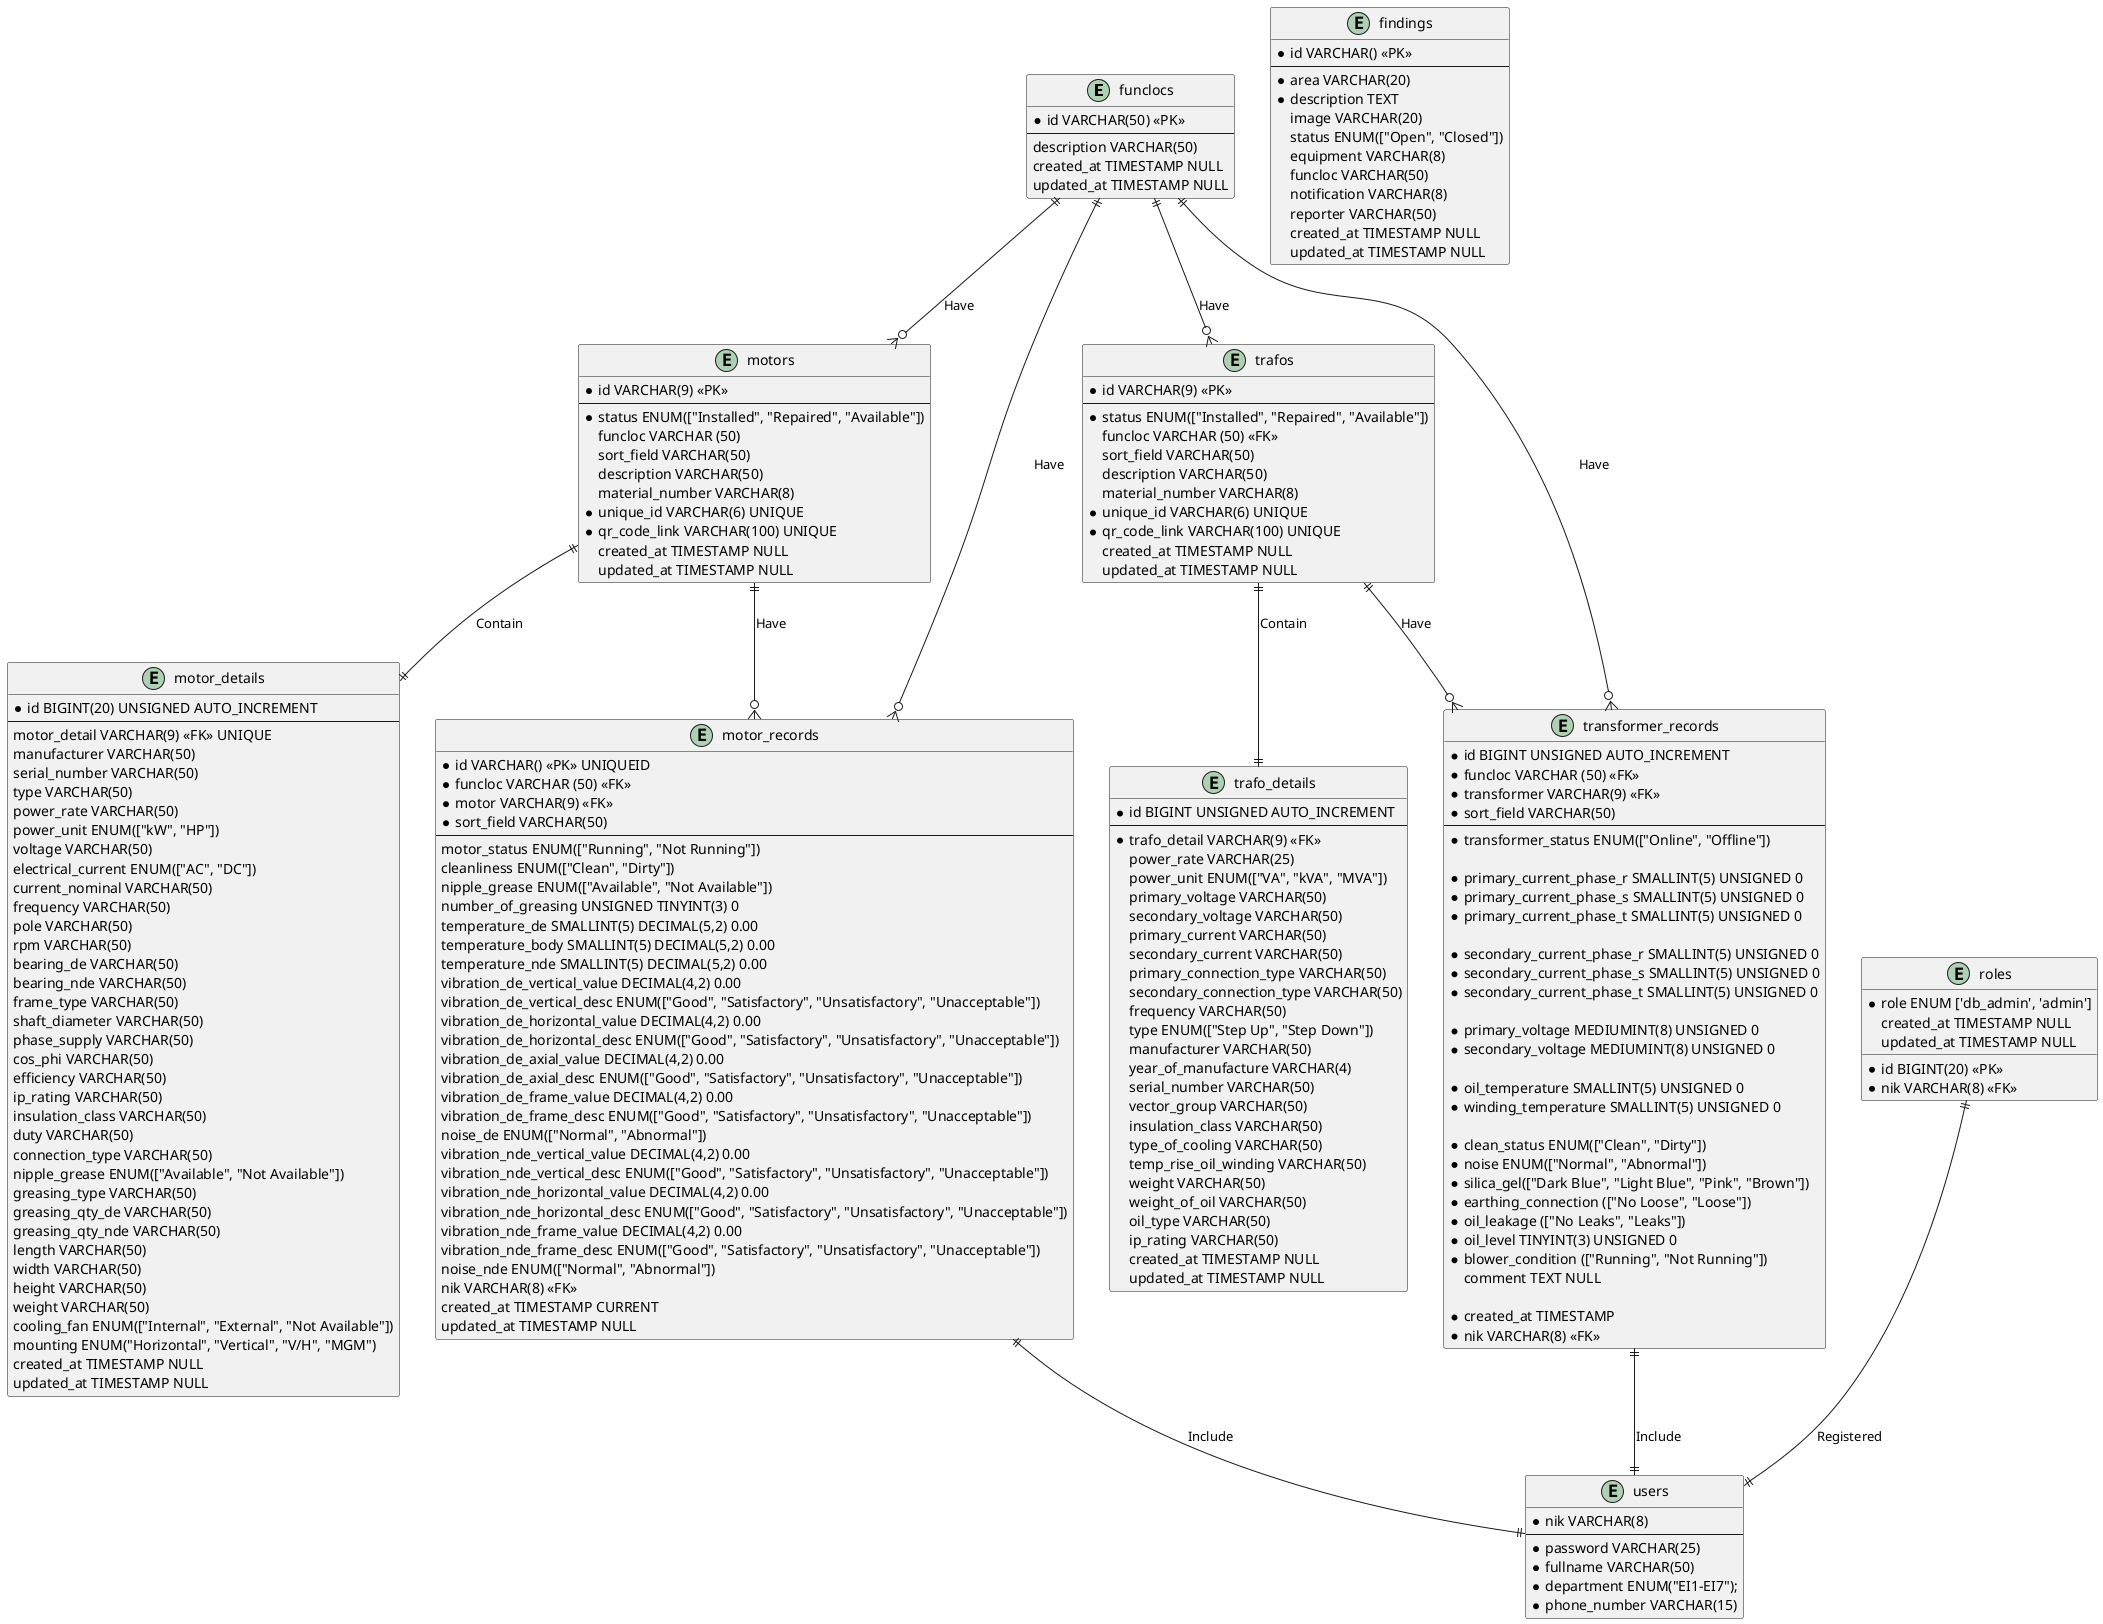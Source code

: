 @startuml fajar_e_maintenance

entity funclocs
{
    * id VARCHAR(50) <<PK>>
    --
      description VARCHAR(50)
      created_at TIMESTAMP NULL
      updated_at TIMESTAMP NULL
}

entity motors
{
    * id VARCHAR(9) <<PK>>
    --
    * status ENUM(["Installed", "Repaired", "Available"])
      funcloc VARCHAR (50)
      sort_field VARCHAR(50)
      description VARCHAR(50)
      material_number VARCHAR(8)
    * unique_id VARCHAR(6) UNIQUE
    * qr_code_link VARCHAR(100) UNIQUE
      created_at TIMESTAMP NULL
      updated_at TIMESTAMP NULL
}

entity motor_details {
  * id BIGINT(20) UNSIGNED AUTO_INCREMENT
  --
    motor_detail VARCHAR(9) <<FK>> UNIQUE
    manufacturer VARCHAR(50)
    serial_number VARCHAR(50)
    type VARCHAR(50)
    power_rate VARCHAR(50)
    power_unit ENUM(["kW", "HP"])
    voltage VARCHAR(50)
    electrical_current ENUM(["AC", "DC"])
    current_nominal VARCHAR(50)
    frequency VARCHAR(50)
    pole VARCHAR(50)
    rpm VARCHAR(50)
    bearing_de VARCHAR(50)
    bearing_nde VARCHAR(50)
    frame_type VARCHAR(50)
    shaft_diameter VARCHAR(50)
    phase_supply VARCHAR(50)
    cos_phi VARCHAR(50)
    efficiency VARCHAR(50)
    ip_rating VARCHAR(50)
    insulation_class VARCHAR(50)
    duty VARCHAR(50)
    connection_type VARCHAR(50)
    nipple_grease ENUM(["Available", "Not Available"])
    greasing_type VARCHAR(50)
    greasing_qty_de VARCHAR(50) 
    greasing_qty_nde VARCHAR(50)
    length VARCHAR(50)
    width VARCHAR(50)
    height VARCHAR(50) 
    weight VARCHAR(50)
    cooling_fan ENUM(["Internal", "External", "Not Available"])
    mounting ENUM("Horizontal", "Vertical", "V/H", "MGM") 
    created_at TIMESTAMP NULL
    updated_at TIMESTAMP NULL
}

entity motor_records {
    * id VARCHAR() <<PK>> UNIQUEID
    * funcloc VARCHAR (50) <<FK>>
    * motor VARCHAR(9) <<FK>>
    * sort_field VARCHAR(50)
    --
      motor_status ENUM(["Running", "Not Running"])
      cleanliness ENUM(["Clean", "Dirty"])
      nipple_grease ENUM(["Available", "Not Available"])
      number_of_greasing UNSIGNED TINYINT(3) 0
      temperature_de SMALLINT(5) DECIMAL(5,2) 0.00
      temperature_body SMALLINT(5) DECIMAL(5,2) 0.00
      temperature_nde SMALLINT(5) DECIMAL(5,2) 0.00    
      vibration_de_vertical_value DECIMAL(4,2) 0.00
      vibration_de_vertical_desc ENUM(["Good", "Satisfactory", "Unsatisfactory", "Unacceptable"]) 
      vibration_de_horizontal_value DECIMAL(4,2) 0.00
      vibration_de_horizontal_desc ENUM(["Good", "Satisfactory", "Unsatisfactory", "Unacceptable"]) 
      vibration_de_axial_value DECIMAL(4,2) 0.00
      vibration_de_axial_desc ENUM(["Good", "Satisfactory", "Unsatisfactory", "Unacceptable"])  
      vibration_de_frame_value DECIMAL(4,2) 0.00
      vibration_de_frame_desc ENUM(["Good", "Satisfactory", "Unsatisfactory", "Unacceptable"]) 
      noise_de ENUM(["Normal", "Abnormal"])
      vibration_nde_vertical_value DECIMAL(4,2) 0.00
      vibration_nde_vertical_desc ENUM(["Good", "Satisfactory", "Unsatisfactory", "Unacceptable"]) 
      vibration_nde_horizontal_value DECIMAL(4,2) 0.00
      vibration_nde_horizontal_desc ENUM(["Good", "Satisfactory", "Unsatisfactory", "Unacceptable"])   
      vibration_nde_frame_value DECIMAL(4,2) 0.00
      vibration_nde_frame_desc ENUM(["Good", "Satisfactory", "Unsatisfactory", "Unacceptable"])   
      noise_nde ENUM(["Normal", "Abnormal"])
      nik VARCHAR(8) <<FK>>
      created_at TIMESTAMP CURRENT
      updated_at TIMESTAMP NULL
}

entity users {
    * nik VARCHAR(8)
    --
    * password VARCHAR(25)
    * fullname VARCHAR(50)
    * department ENUM("EI1-EI7");
    * phone_number VARCHAR(15)
}

entity roles {
    * id BIGINT(20) <<PK>>
    * nik VARCHAR(8) <<FK>>
    * role ENUM ['db_admin', 'admin']
      created_at TIMESTAMP NULL
      updated_at TIMESTAMP NULL
}

entity findings {
  * id VARCHAR() <<PK>>
  --
  * area VARCHAR(20)
  * description TEXT
    image VARCHAR(20)
    status ENUM(["Open", "Closed"])
    equipment VARCHAR(8)
    funcloc VARCHAR(50)
    notification VARCHAR(8)
    reporter VARCHAR(50)
    created_at TIMESTAMP NULL
    updated_at TIMESTAMP NULL
}

entity trafos {
    * id VARCHAR(9) <<PK>>
    --
    * status ENUM(["Installed", "Repaired", "Available"])
      funcloc VARCHAR (50) <<FK>>
      sort_field VARCHAR(50)
      description VARCHAR(50)
      material_number VARCHAR(8)
    * unique_id VARCHAR(6) UNIQUE
    * qr_code_link VARCHAR(100) UNIQUE
      created_at TIMESTAMP NULL
      updated_at TIMESTAMP NULL
}

entity trafo_details {
    * id BIGINT UNSIGNED AUTO_INCREMENT
    --
    * trafo_detail VARCHAR(9) <<FK>>
    power_rate VARCHAR(25)
    power_unit ENUM(["VA", "kVA", "MVA"])
    primary_voltage VARCHAR(50)
    secondary_voltage VARCHAR(50)  
    primary_current VARCHAR(50)
    secondary_current VARCHAR(50)
    primary_connection_type VARCHAR(50)
    secondary_connection_type VARCHAR(50)
    frequency VARCHAR(50)
    type ENUM(["Step Up", "Step Down"])
    manufacturer VARCHAR(50)
    year_of_manufacture VARCHAR(4)
    serial_number VARCHAR(50)
    vector_group VARCHAR(50)
    insulation_class VARCHAR(50)
    type_of_cooling VARCHAR(50)
    temp_rise_oil_winding VARCHAR(50)
    weight VARCHAR(50)
    weight_of_oil VARCHAR(50)
    oil_type VARCHAR(50)
    ip_rating VARCHAR(50)
    created_at TIMESTAMP NULL
    updated_at TIMESTAMP NULL
}

entity transformer_records {
    * id BIGINT UNSIGNED AUTO_INCREMENT
    * funcloc VARCHAR (50) <<FK>>
    * transformer VARCHAR(9) <<FK>>
    * sort_field VARCHAR(50)
    --
    * transformer_status ENUM(["Online", "Offline"])

    * primary_current_phase_r SMALLINT(5) UNSIGNED 0
    * primary_current_phase_s SMALLINT(5) UNSIGNED 0
    * primary_current_phase_t SMALLINT(5) UNSIGNED 0 

    * secondary_current_phase_r SMALLINT(5) UNSIGNED 0
    * secondary_current_phase_s SMALLINT(5) UNSIGNED 0
    * secondary_current_phase_t SMALLINT(5) UNSIGNED 0
    
    * primary_voltage MEDIUMINT(8) UNSIGNED 0
    * secondary_voltage MEDIUMINT(8) UNSIGNED 0

    * oil_temperature SMALLINT(5) UNSIGNED 0
    * winding_temperature SMALLINT(5) UNSIGNED 0

    * clean_status ENUM(["Clean", "Dirty"])
    * noise ENUM(["Normal", "Abnormal"])
    * silica_gel(["Dark Blue", "Light Blue", "Pink", "Brown"])
    * earthing_connection (["No Loose", "Loose"])
    * oil_leakage (["No Leaks", "Leaks"])
    * oil_level TINYINT(3) UNSIGNED 0
    * blower_condition (["Running", "Not Running"])
      comment TEXT NULL
      
    * created_at TIMESTAMP
    * nik VARCHAR(8) <<FK>>
}
 
funclocs ||--o{ motors : Have
funclocs ||--o{ motor_records : Have
motors ||--o{ motor_records : Have
motors ||--|| motor_details : Contain
motor_records ||--|| users : Include
roles ||--|| users : Registered

funclocs ||--o{ trafos : Have
funclocs ||--o{ transformer_records : Have
trafos ||--o{ transformer_records : Have
trafos ||--|| trafo_details : Contain
transformer_records ||--|| users : Include


@enduml